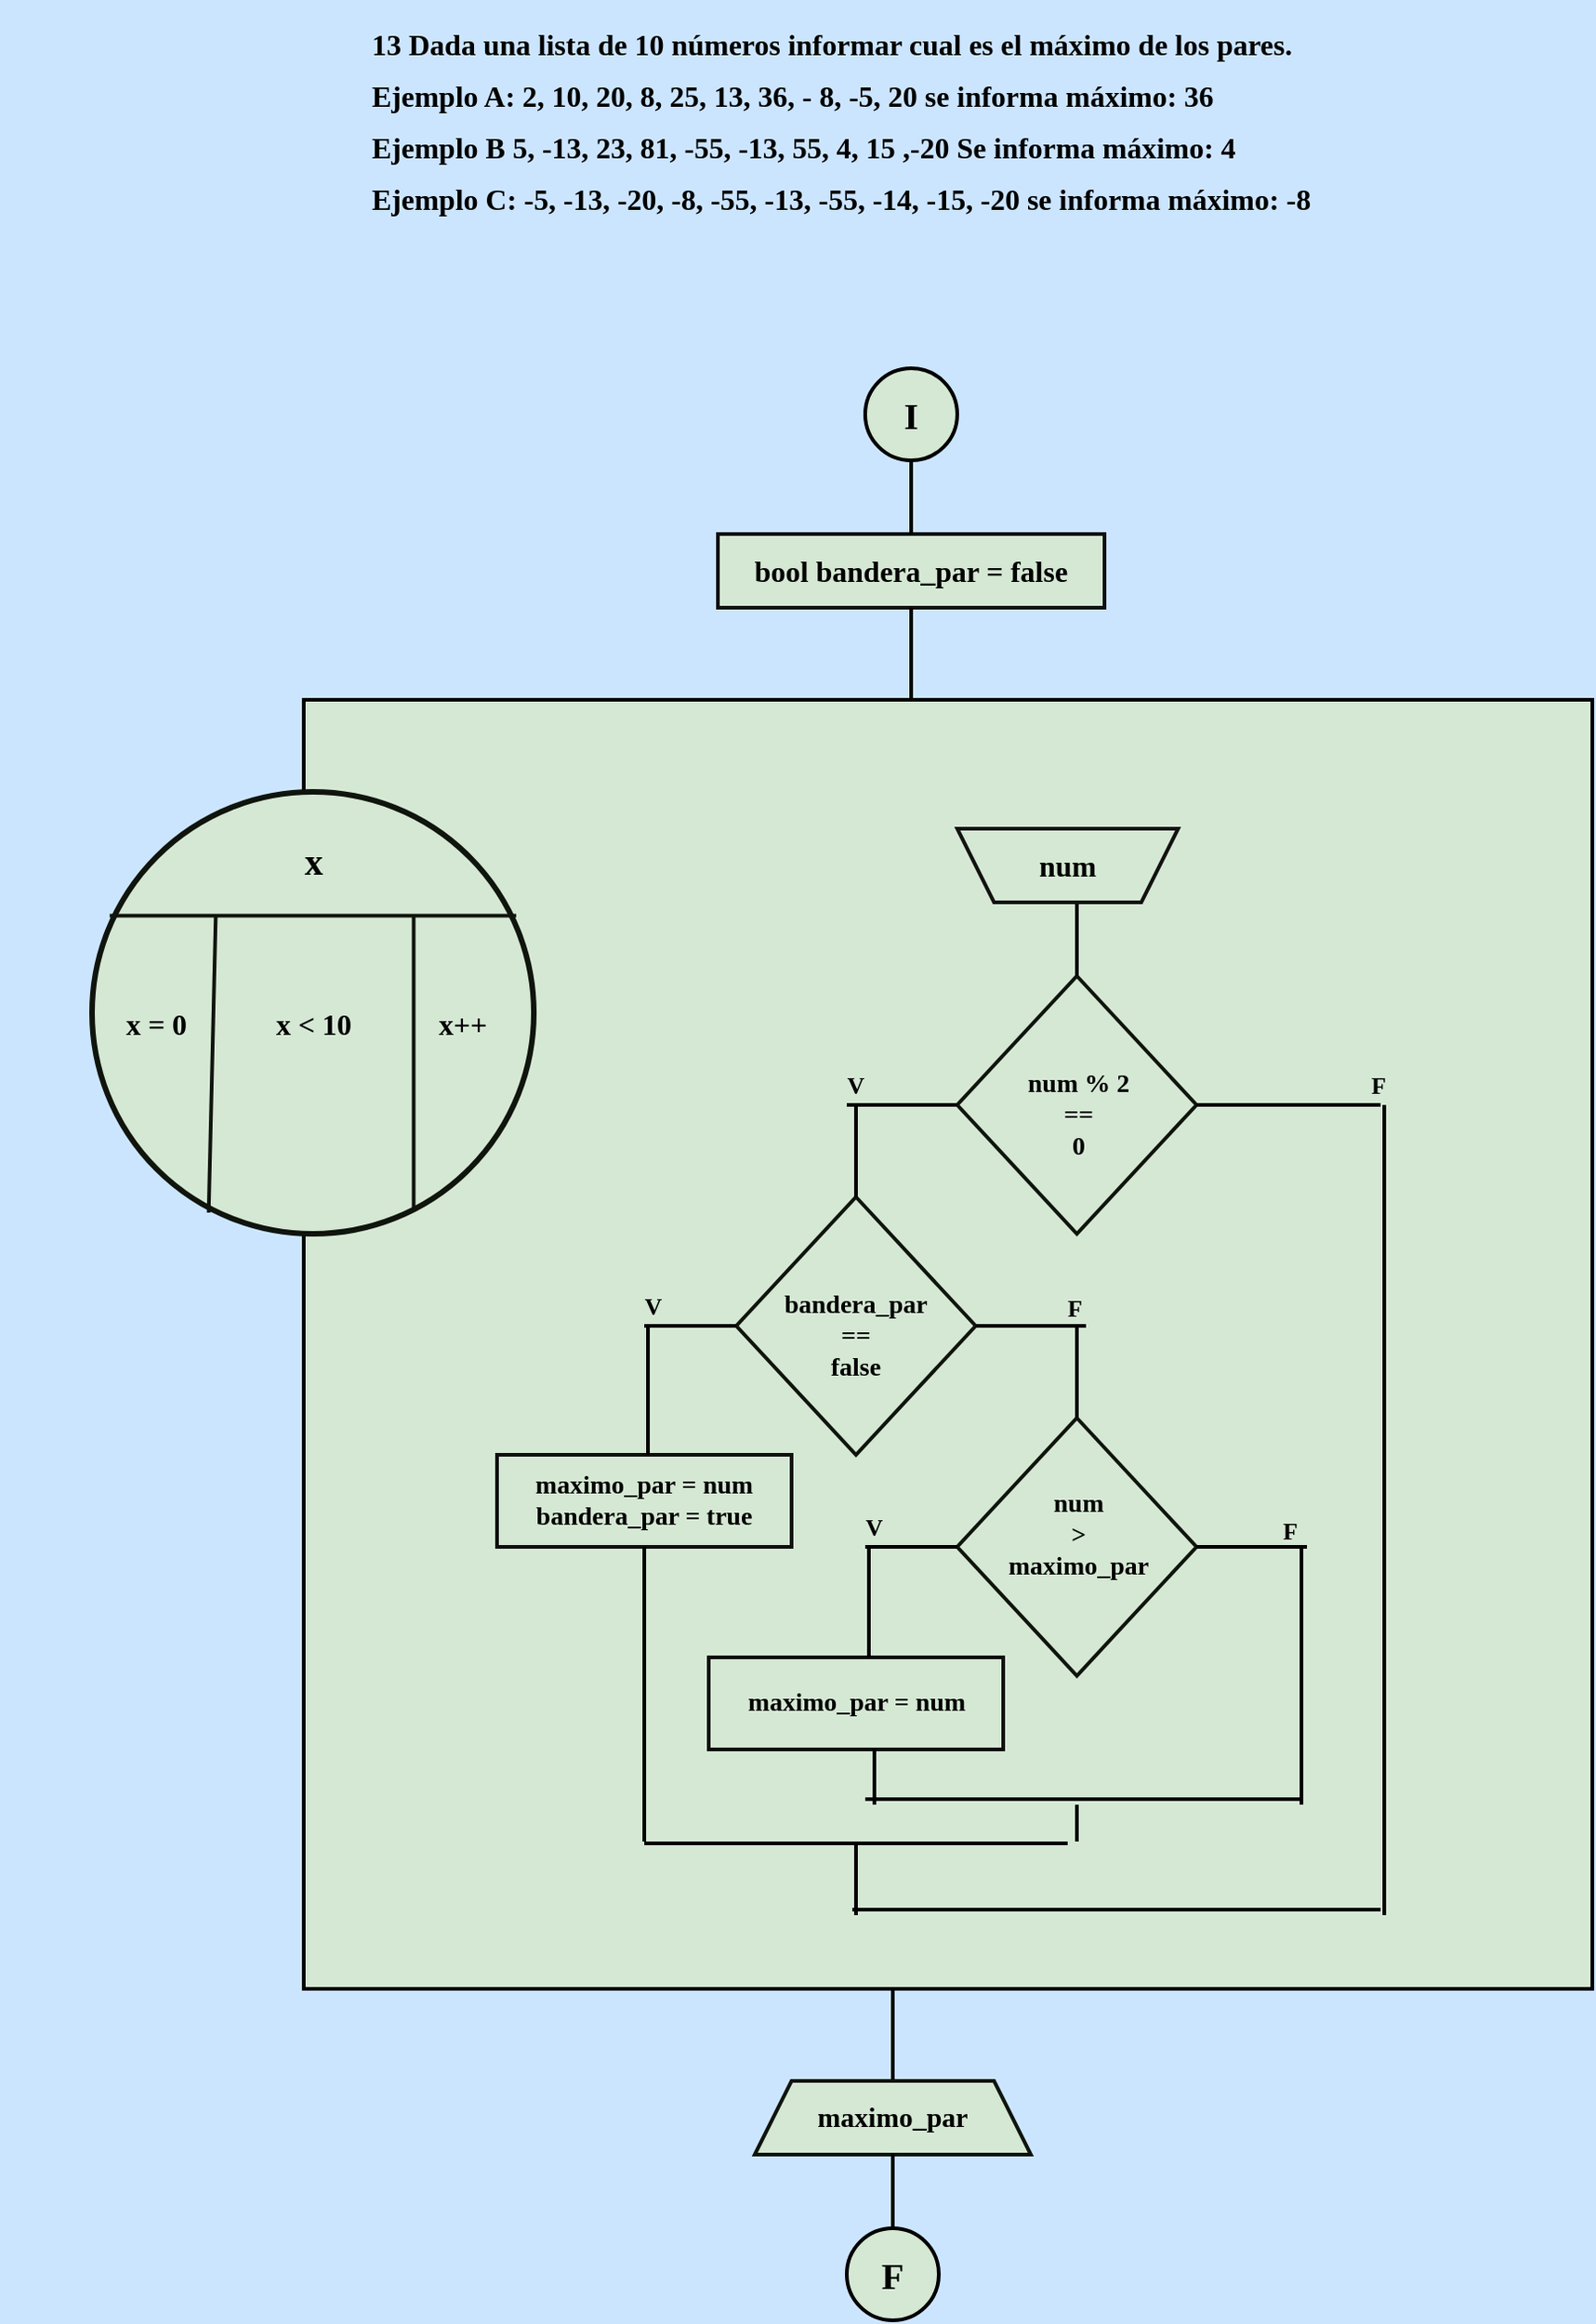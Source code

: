<mxfile version="24.1.0" type="device">
  <diagram name="Página-1" id="yWZtjddokVq010jwHbkZ">
    <mxGraphModel dx="2247" dy="830" grid="1" gridSize="10" guides="1" tooltips="1" connect="1" arrows="1" fold="1" page="1" pageScale="1" pageWidth="827" pageHeight="1169" background="#CCE5FF" math="0" shadow="0">
      <root>
        <mxCell id="0" />
        <mxCell id="1" parent="0" />
        <mxCell id="MBTDDo2H8t6Re1291r3L-1" value="&lt;p style=&quot;line-height: 100%;&quot;&gt;&lt;b style=&quot;font-size: 16px;&quot;&gt;&lt;font style=&quot;font-size: 16px;&quot; color=&quot;#000000&quot; face=&quot;Comic Sans MS&quot;&gt;13 Dada una lista de 10 números informar cual es el máximo de los pares. &lt;br&gt;&lt;br&gt;Ejemplo A: 2, 10, 20, 8, 25, 13, 36, - 8, -5, 20 se informa máximo: 36&lt;br&gt;&lt;br&gt;Ejemplo B 5, -13, 23, 81, -55, -13, 55, 4, 15 ,-20 Se informa máximo: 4&lt;br&gt;&lt;br&gt;Ejemplo C: -5, -13, -20, -8, -55, -13, -55, -14, -15, -20 se informa máximo: -8&lt;/font&gt;&lt;/b&gt;&lt;/p&gt;" style="text;whiteSpace=wrap;html=1;fontFamily=Architects Daughter;fontSource=https%3A%2F%2Ffonts.googleapis.com%2Fcss%3Ffamily%3DArchitects%2BDaughter;" vertex="1" parent="1">
          <mxGeometry x="80" width="630" height="150" as="geometry" />
        </mxCell>
        <mxCell id="MBTDDo2H8t6Re1291r3L-63" value="" style="group;aspect=fixed;" vertex="1" connectable="0" parent="1">
          <mxGeometry x="-120" y="200" width="865" height="1060" as="geometry" />
        </mxCell>
        <mxCell id="MBTDDo2H8t6Re1291r3L-19" value="" style="group;aspect=fixed;" vertex="1" connectable="0" parent="MBTDDo2H8t6Re1291r3L-63">
          <mxGeometry y="180" width="865" height="700" as="geometry" />
        </mxCell>
        <mxCell id="MBTDDo2H8t6Re1291r3L-20" value="" style="whiteSpace=wrap;html=1;aspect=fixed;rounded=0;labelBackgroundColor=none;strokeColor=#000000;strokeWidth=2;align=center;verticalAlign=middle;fontFamily=Helvetica;fontSize=12;fontColor=default;fillColor=#d5e8d4;" vertex="1" parent="MBTDDo2H8t6Re1291r3L-19">
          <mxGeometry x="165" width="700" height="700" as="geometry" />
        </mxCell>
        <mxCell id="MBTDDo2H8t6Re1291r3L-38" value="" style="group;aspect=fixed;" vertex="1" connectable="0" parent="MBTDDo2H8t6Re1291r3L-19">
          <mxGeometry x="520" y="150" width="130" height="140" as="geometry" />
        </mxCell>
        <mxCell id="MBTDDo2H8t6Re1291r3L-34" value="" style="rhombus;whiteSpace=wrap;html=1;rounded=0;labelBackgroundColor=none;strokeColor=#0F140C;strokeWidth=2;align=center;verticalAlign=middle;fontFamily=Helvetica;fontSize=12;fontColor=default;fillColor=#d5e8d4;" vertex="1" parent="MBTDDo2H8t6Re1291r3L-38">
          <mxGeometry width="130" height="140" as="geometry" />
        </mxCell>
        <mxCell id="MBTDDo2H8t6Re1291r3L-35" value="&lt;b&gt;&lt;font color=&quot;#000000&quot; style=&quot;font-size: 14px;&quot; face=&quot;Comic Sans MS&quot;&gt;num % 2&lt;/font&gt;&lt;/b&gt;&lt;div&gt;&lt;b&gt;&lt;font color=&quot;#000000&quot; style=&quot;font-size: 14px;&quot; face=&quot;Comic Sans MS&quot;&gt;==&lt;/font&gt;&lt;/b&gt;&lt;/div&gt;&lt;div&gt;&lt;b&gt;&lt;font color=&quot;#000000&quot; style=&quot;font-size: 14px;&quot; face=&quot;Comic Sans MS&quot;&gt;0&lt;/font&gt;&lt;/b&gt;&lt;/div&gt;" style="text;strokeColor=none;align=center;fillColor=none;html=1;verticalAlign=middle;whiteSpace=wrap;rounded=0;fontFamily=Architects Daughter;fontSource=https%3A%2F%2Ffonts.googleapis.com%2Fcss%3Ffamily%3DArchitects%2BDaughter;" vertex="1" parent="MBTDDo2H8t6Re1291r3L-38">
          <mxGeometry x="21" y="46" width="90" height="60" as="geometry" />
        </mxCell>
        <mxCell id="MBTDDo2H8t6Re1291r3L-43" value="" style="group;aspect=fixed;" vertex="1" connectable="0" parent="MBTDDo2H8t6Re1291r3L-19">
          <mxGeometry x="400" y="270" width="130" height="140" as="geometry" />
        </mxCell>
        <mxCell id="MBTDDo2H8t6Re1291r3L-37" value="" style="rhombus;whiteSpace=wrap;html=1;rounded=0;labelBackgroundColor=none;strokeColor=#0F140C;strokeWidth=2;align=center;verticalAlign=middle;fontFamily=Helvetica;fontSize=12;fontColor=default;fillColor=#d5e8d4;container=0;" vertex="1" parent="MBTDDo2H8t6Re1291r3L-43">
          <mxGeometry width="130" height="140" as="geometry" />
        </mxCell>
        <mxCell id="MBTDDo2H8t6Re1291r3L-40" value="&lt;font face=&quot;Comic Sans MS&quot; color=&quot;#000000&quot;&gt;&lt;span style=&quot;font-size: 14px;&quot;&gt;&lt;b&gt;&amp;nbsp;bandera_par&amp;nbsp;&lt;/b&gt;&lt;/span&gt;&lt;/font&gt;&lt;div&gt;&lt;font face=&quot;Comic Sans MS&quot; color=&quot;#000000&quot;&gt;&lt;span style=&quot;font-size: 14px;&quot;&gt;&lt;b&gt;==&lt;/b&gt;&lt;/span&gt;&lt;/font&gt;&lt;/div&gt;&lt;div&gt;&lt;b style=&quot;font-size: 14px; color: rgb(0, 0, 0); font-family: &amp;quot;Comic Sans MS&amp;quot;; background-color: initial;&quot;&gt;false&lt;/b&gt;&lt;/div&gt;" style="text;strokeColor=none;align=center;fillColor=none;html=1;verticalAlign=middle;whiteSpace=wrap;rounded=0;fontFamily=Architects Daughter;fontSource=https://fonts.googleapis.com/css?family=Architects+Daughter;container=0;" vertex="1" parent="MBTDDo2H8t6Re1291r3L-43">
          <mxGeometry x="21" y="46" width="88" height="60" as="geometry" />
        </mxCell>
        <mxCell id="MBTDDo2H8t6Re1291r3L-44" value="" style="group;aspect=fixed;" vertex="1" connectable="0" parent="MBTDDo2H8t6Re1291r3L-19">
          <mxGeometry x="520" y="390" width="130" height="140" as="geometry" />
        </mxCell>
        <mxCell id="MBTDDo2H8t6Re1291r3L-39" value="" style="rhombus;whiteSpace=wrap;html=1;rounded=0;labelBackgroundColor=none;strokeColor=#0F140C;strokeWidth=2;align=center;verticalAlign=middle;fontFamily=Helvetica;fontSize=12;fontColor=default;fillColor=#d5e8d4;" vertex="1" parent="MBTDDo2H8t6Re1291r3L-44">
          <mxGeometry width="130" height="140" as="geometry" />
        </mxCell>
        <mxCell id="MBTDDo2H8t6Re1291r3L-41" value="&lt;font face=&quot;Comic Sans MS&quot; color=&quot;#000000&quot;&gt;&lt;span style=&quot;font-size: 14px;&quot;&gt;&lt;b&gt;num&lt;/b&gt;&lt;/span&gt;&lt;/font&gt;&lt;div&gt;&lt;font face=&quot;Comic Sans MS&quot; color=&quot;#000000&quot;&gt;&lt;span style=&quot;font-size: 14px;&quot;&gt;&lt;b&gt;&amp;gt;&lt;/b&gt;&lt;/span&gt;&lt;/font&gt;&lt;/div&gt;&lt;div&gt;&lt;font face=&quot;Comic Sans MS&quot; color=&quot;#000000&quot;&gt;&lt;span style=&quot;font-size: 14px;&quot;&gt;&lt;b&gt;maximo_par&lt;/b&gt;&lt;/span&gt;&lt;/font&gt;&lt;/div&gt;" style="text;strokeColor=none;align=center;fillColor=none;html=1;verticalAlign=middle;whiteSpace=wrap;rounded=0;fontFamily=Architects Daughter;fontSource=https://fonts.googleapis.com/css?family=Architects+Daughter;" vertex="1" parent="MBTDDo2H8t6Re1291r3L-44">
          <mxGeometry x="22" y="34" width="88" height="60" as="geometry" />
        </mxCell>
        <mxCell id="MBTDDo2H8t6Re1291r3L-56" value="" style="group;aspect=fixed;" vertex="1" connectable="0" parent="MBTDDo2H8t6Re1291r3L-19">
          <mxGeometry x="270" y="410" width="160" height="50" as="geometry" />
        </mxCell>
        <mxCell id="MBTDDo2H8t6Re1291r3L-47" value="" style="rounded=0;whiteSpace=wrap;html=1;labelBackgroundColor=none;strokeColor=#0f100e;strokeWidth=2;align=center;verticalAlign=middle;fontFamily=Helvetica;fontSize=12;fontColor=default;fillColor=#d5e8d4;" vertex="1" parent="MBTDDo2H8t6Re1291r3L-56">
          <mxGeometry width="160" height="50" as="geometry" />
        </mxCell>
        <mxCell id="MBTDDo2H8t6Re1291r3L-50" value="&lt;b style=&quot;font-size: 14px;&quot;&gt;&lt;font color=&quot;#000000&quot; style=&quot;font-size: 14px;&quot; face=&quot;Comic Sans MS&quot;&gt;maximo_par = num&lt;/font&gt;&lt;/b&gt;&lt;div style=&quot;font-size: 14px;&quot;&gt;&lt;b&gt;&lt;font color=&quot;#000000&quot; style=&quot;font-size: 14px;&quot; face=&quot;Comic Sans MS&quot;&gt;bandera_par = true&lt;/font&gt;&lt;/b&gt;&lt;/div&gt;" style="text;strokeColor=none;align=center;fillColor=none;html=1;verticalAlign=middle;whiteSpace=wrap;rounded=0;fontFamily=Architects Daughter;fontSource=https://fonts.googleapis.com/css?family=Architects+Daughter;" vertex="1" parent="MBTDDo2H8t6Re1291r3L-56">
          <mxGeometry x="10" y="5" width="140" height="40" as="geometry" />
        </mxCell>
        <mxCell id="MBTDDo2H8t6Re1291r3L-55" value="" style="group;aspect=fixed;" vertex="1" connectable="0" parent="MBTDDo2H8t6Re1291r3L-19">
          <mxGeometry x="385" y="520" width="160" height="50" as="geometry" />
        </mxCell>
        <mxCell id="MBTDDo2H8t6Re1291r3L-53" value="" style="rounded=0;whiteSpace=wrap;html=1;labelBackgroundColor=none;strokeColor=#0f100e;strokeWidth=2;align=center;verticalAlign=middle;fontFamily=Helvetica;fontSize=12;fontColor=default;fillColor=#d5e8d4;" vertex="1" parent="MBTDDo2H8t6Re1291r3L-55">
          <mxGeometry width="160" height="50" as="geometry" />
        </mxCell>
        <mxCell id="MBTDDo2H8t6Re1291r3L-54" value="&lt;b&gt;&lt;font color=&quot;#000000&quot; style=&quot;font-size: 14px;&quot; face=&quot;Comic Sans MS&quot;&gt;maximo_par = num&lt;/font&gt;&lt;/b&gt;" style="text;strokeColor=none;align=center;fillColor=none;html=1;verticalAlign=middle;whiteSpace=wrap;rounded=0;fontFamily=Architects Daughter;fontSource=https://fonts.googleapis.com/css?family=Architects+Daughter;" vertex="1" parent="MBTDDo2H8t6Re1291r3L-55">
          <mxGeometry x="12.5" y="15" width="135" height="20" as="geometry" />
        </mxCell>
        <mxCell id="MBTDDo2H8t6Re1291r3L-65" value="" style="line;strokeWidth=2;direction=south;html=1;hachureGap=4;fontFamily=Architects Daughter;fontSource=https://fonts.googleapis.com/css?family=Architects+Daughter;strokeColor=#000000;" vertex="1" parent="MBTDDo2H8t6Re1291r3L-19">
          <mxGeometry x="580" y="110" width="10" height="40" as="geometry" />
        </mxCell>
        <mxCell id="MBTDDo2H8t6Re1291r3L-79" value="" style="line;strokeWidth=2;html=1;perimeter=backbonePerimeter;points=[];outlineConnect=0;hachureGap=4;fontFamily=Architects Daughter;fontSource=https://fonts.googleapis.com/css?family=Architects+Daughter;strokeColor=#000000;" vertex="1" parent="MBTDDo2H8t6Re1291r3L-19">
          <mxGeometry x="460" y="215" width="60" height="10" as="geometry" />
        </mxCell>
        <mxCell id="MBTDDo2H8t6Re1291r3L-78" value="" style="line;strokeWidth=2;html=1;perimeter=backbonePerimeter;points=[];outlineConnect=0;hachureGap=4;fontFamily=Architects Daughter;fontSource=https://fonts.googleapis.com/css?family=Architects+Daughter;strokeColor=#000000;" vertex="1" parent="MBTDDo2H8t6Re1291r3L-19">
          <mxGeometry x="650" y="215" width="100" height="10" as="geometry" />
        </mxCell>
        <mxCell id="MBTDDo2H8t6Re1291r3L-64" value="" style="line;strokeWidth=2;direction=south;html=1;hachureGap=4;fontFamily=Architects Daughter;fontSource=https://fonts.googleapis.com/css?family=Architects+Daughter;strokeColor=#000000;" vertex="1" parent="MBTDDo2H8t6Re1291r3L-19">
          <mxGeometry x="460" y="220" width="10" height="50" as="geometry" />
        </mxCell>
        <mxCell id="MBTDDo2H8t6Re1291r3L-81" value="" style="line;strokeWidth=2;html=1;perimeter=backbonePerimeter;points=[];outlineConnect=0;hachureGap=4;fontFamily=Architects Daughter;fontSource=https://fonts.googleapis.com/css?family=Architects+Daughter;strokeColor=#000000;" vertex="1" parent="MBTDDo2H8t6Re1291r3L-19">
          <mxGeometry x="350" y="335" width="50" height="10" as="geometry" />
        </mxCell>
        <mxCell id="MBTDDo2H8t6Re1291r3L-68" value="" style="line;strokeWidth=2;direction=south;html=1;hachureGap=4;fontFamily=Architects Daughter;fontSource=https://fonts.googleapis.com/css?family=Architects+Daughter;strokeColor=#000000;" vertex="1" parent="MBTDDo2H8t6Re1291r3L-19">
          <mxGeometry x="345" y="460" width="10" height="160" as="geometry" />
        </mxCell>
        <mxCell id="MBTDDo2H8t6Re1291r3L-80" value="" style="line;strokeWidth=2;html=1;perimeter=backbonePerimeter;points=[];outlineConnect=0;hachureGap=4;fontFamily=Architects Daughter;fontSource=https://fonts.googleapis.com/css?family=Architects+Daughter;strokeColor=#000000;" vertex="1" parent="MBTDDo2H8t6Re1291r3L-19">
          <mxGeometry x="530" y="335" width="60" height="10" as="geometry" />
        </mxCell>
        <mxCell id="MBTDDo2H8t6Re1291r3L-73" value="" style="line;strokeWidth=2;direction=south;html=1;hachureGap=4;fontFamily=Architects Daughter;fontSource=https://fonts.googleapis.com/css?family=Architects+Daughter;strokeColor=#000000;" vertex="1" parent="MBTDDo2H8t6Re1291r3L-19">
          <mxGeometry x="580" y="340" width="10" height="50" as="geometry" />
        </mxCell>
        <mxCell id="MBTDDo2H8t6Re1291r3L-77" value="" style="line;strokeWidth=2;html=1;perimeter=backbonePerimeter;points=[];outlineConnect=0;hachureGap=4;fontFamily=Architects Daughter;fontSource=https://fonts.googleapis.com/css?family=Architects+Daughter;strokeColor=#000000;" vertex="1" parent="MBTDDo2H8t6Re1291r3L-19">
          <mxGeometry x="470" y="455" width="50" height="10" as="geometry" />
        </mxCell>
        <mxCell id="MBTDDo2H8t6Re1291r3L-76" value="" style="line;strokeWidth=2;html=1;perimeter=backbonePerimeter;points=[];outlineConnect=0;hachureGap=4;fontFamily=Architects Daughter;fontSource=https://fonts.googleapis.com/css?family=Architects+Daughter;strokeColor=#000000;" vertex="1" parent="MBTDDo2H8t6Re1291r3L-19">
          <mxGeometry x="650" y="455" width="60" height="10" as="geometry" />
        </mxCell>
        <mxCell id="MBTDDo2H8t6Re1291r3L-75" value="" style="line;strokeWidth=2;direction=south;html=1;hachureGap=4;fontFamily=Architects Daughter;fontSource=https://fonts.googleapis.com/css?family=Architects+Daughter;strokeColor=#000000;" vertex="1" parent="MBTDDo2H8t6Re1291r3L-19">
          <mxGeometry x="470" y="570" width="10" height="30" as="geometry" />
        </mxCell>
        <mxCell id="MBTDDo2H8t6Re1291r3L-74" value="" style="line;strokeWidth=2;direction=south;html=1;hachureGap=4;fontFamily=Architects Daughter;fontSource=https://fonts.googleapis.com/css?family=Architects+Daughter;strokeColor=#000000;" vertex="1" parent="MBTDDo2H8t6Re1291r3L-19">
          <mxGeometry x="747" y="220" width="10" height="440" as="geometry" />
        </mxCell>
        <mxCell id="MBTDDo2H8t6Re1291r3L-93" value="" style="group" vertex="1" connectable="0" parent="MBTDDo2H8t6Re1291r3L-19">
          <mxGeometry x="50" y="50" width="240" height="240" as="geometry" />
        </mxCell>
        <mxCell id="MBTDDo2H8t6Re1291r3L-22" value="" style="ellipse;whiteSpace=wrap;html=1;aspect=fixed;rounded=0;labelBackgroundColor=none;strokeColor=#0F140C;strokeWidth=3;align=center;verticalAlign=middle;fontFamily=Helvetica;fontSize=12;fontColor=default;fillColor=#d5e8d4;container=0;" vertex="1" parent="MBTDDo2H8t6Re1291r3L-93">
          <mxGeometry width="240" height="240" as="geometry" />
        </mxCell>
        <mxCell id="MBTDDo2H8t6Re1291r3L-23" value="" style="endArrow=none;html=1;rounded=0;strokeColor=#0F140C;fontFamily=Helvetica;fontSize=12;fontColor=default;fillColor=#B2C9AB;strokeWidth=2;" edge="1" parent="MBTDDo2H8t6Re1291r3L-93">
          <mxGeometry width="50" height="50" relative="1" as="geometry">
            <mxPoint x="230.4" y="67.2" as="sourcePoint" />
            <mxPoint x="9.6" y="67.2" as="targetPoint" />
          </mxGeometry>
        </mxCell>
        <mxCell id="MBTDDo2H8t6Re1291r3L-24" value="" style="endArrow=none;html=1;rounded=0;strokeColor=#0F140C;fontFamily=Helvetica;fontSize=12;fontColor=default;fillColor=#B2C9AB;exitX=0.264;exitY=0.952;exitDx=0;exitDy=0;exitPerimeter=0;strokeWidth=2;" edge="1" parent="MBTDDo2H8t6Re1291r3L-93" source="MBTDDo2H8t6Re1291r3L-22">
          <mxGeometry width="50" height="50" relative="1" as="geometry">
            <mxPoint x="57.6" y="144" as="sourcePoint" />
            <mxPoint x="67.2" y="67.2" as="targetPoint" />
          </mxGeometry>
        </mxCell>
        <mxCell id="MBTDDo2H8t6Re1291r3L-25" value="" style="endArrow=none;html=1;rounded=0;strokeColor=#0F140C;fontFamily=Helvetica;fontSize=12;fontColor=default;fillColor=#B2C9AB;exitX=0.728;exitY=0.948;exitDx=0;exitDy=0;exitPerimeter=0;strokeWidth=2;" edge="1" parent="MBTDDo2H8t6Re1291r3L-93" source="MBTDDo2H8t6Re1291r3L-22">
          <mxGeometry width="50" height="50" relative="1" as="geometry">
            <mxPoint x="144.0" y="163.2" as="sourcePoint" />
            <mxPoint x="174.72" y="67.2" as="targetPoint" />
          </mxGeometry>
        </mxCell>
        <mxCell id="MBTDDo2H8t6Re1291r3L-26" value="&lt;font color=&quot;#000000&quot; size=&quot;1&quot; face=&quot;Comic Sans MS&quot;&gt;&lt;b style=&quot;font-size: 20px;&quot;&gt;x&lt;/b&gt;&lt;/font&gt;" style="text;strokeColor=none;align=center;fillColor=none;html=1;verticalAlign=middle;whiteSpace=wrap;rounded=0;fontFamily=Architects Daughter;fontSource=https://fonts.googleapis.com/css?family=Architects+Daughter;container=0;" vertex="1" parent="MBTDDo2H8t6Re1291r3L-93">
          <mxGeometry x="91.717" y="24.646" width="56.566" height="24.242" as="geometry" />
        </mxCell>
        <mxCell id="MBTDDo2H8t6Re1291r3L-28" value="&lt;font color=&quot;#000000&quot; size=&quot;1&quot; face=&quot;Comic Sans MS&quot;&gt;&lt;b style=&quot;font-size: 16px;&quot;&gt;x &amp;lt; 10&lt;/b&gt;&lt;/font&gt;" style="text;strokeColor=none;align=center;fillColor=none;html=1;verticalAlign=middle;whiteSpace=wrap;rounded=0;fontFamily=Architects Daughter;fontSource=https://fonts.googleapis.com/css?family=Architects+Daughter;container=0;" vertex="1" parent="MBTDDo2H8t6Re1291r3L-93">
          <mxGeometry x="91.717" y="113.535" width="56.566" height="24.242" as="geometry" />
        </mxCell>
        <mxCell id="MBTDDo2H8t6Re1291r3L-29" value="&lt;font color=&quot;#000000&quot; size=&quot;1&quot; face=&quot;Comic Sans MS&quot;&gt;&lt;b style=&quot;font-size: 16px;&quot;&gt;x++&lt;/b&gt;&lt;/font&gt;" style="text;strokeColor=none;align=center;fillColor=none;html=1;verticalAlign=middle;whiteSpace=wrap;rounded=0;fontFamily=Architects Daughter;fontSource=https://fonts.googleapis.com/css?family=Architects+Daughter;container=0;" vertex="1" parent="MBTDDo2H8t6Re1291r3L-93">
          <mxGeometry x="172.525" y="113.535" width="56.566" height="24.242" as="geometry" />
        </mxCell>
        <mxCell id="MBTDDo2H8t6Re1291r3L-61" value="&lt;font color=&quot;#000000&quot; size=&quot;1&quot; face=&quot;Comic Sans MS&quot;&gt;&lt;b style=&quot;font-size: 16px;&quot;&gt;x = 0&lt;/b&gt;&lt;/font&gt;" style="text;strokeColor=none;align=center;fillColor=none;html=1;verticalAlign=middle;whiteSpace=wrap;rounded=0;fontFamily=Architects Daughter;fontSource=https://fonts.googleapis.com/css?family=Architects+Daughter;container=0;" vertex="1" parent="MBTDDo2H8t6Re1291r3L-93">
          <mxGeometry x="10" y="110.54" width="50" height="30" as="geometry" />
        </mxCell>
        <mxCell id="MBTDDo2H8t6Re1291r3L-70" value="" style="line;strokeWidth=2;direction=south;html=1;hachureGap=4;fontFamily=Architects Daughter;fontSource=https://fonts.googleapis.com/css?family=Architects+Daughter;strokeColor=#000000;" vertex="1" parent="MBTDDo2H8t6Re1291r3L-19">
          <mxGeometry x="580" y="600" width="10" height="20" as="geometry" />
        </mxCell>
        <mxCell id="MBTDDo2H8t6Re1291r3L-85" value="" style="line;strokeWidth=2;html=1;perimeter=backbonePerimeter;points=[];outlineConnect=0;hachureGap=4;fontFamily=Architects Daughter;fontSource=https://fonts.googleapis.com/css?family=Architects+Daughter;strokeColor=#000000;" vertex="1" parent="MBTDDo2H8t6Re1291r3L-19">
          <mxGeometry x="350" y="616" width="230" height="10" as="geometry" />
        </mxCell>
        <mxCell id="MBTDDo2H8t6Re1291r3L-94" value="" style="line;strokeWidth=2;direction=south;html=1;hachureGap=4;fontFamily=Architects Daughter;fontSource=https://fonts.googleapis.com/css?family=Architects+Daughter;strokeColor=#000000;" vertex="1" parent="MBTDDo2H8t6Re1291r3L-19">
          <mxGeometry x="460" y="620" width="10" height="40" as="geometry" />
        </mxCell>
        <mxCell id="MBTDDo2H8t6Re1291r3L-105" value="&lt;font color=&quot;#000000&quot; size=&quot;1&quot; face=&quot;Comic Sans MS&quot;&gt;&lt;b style=&quot;font-size: 13px;&quot;&gt;V&lt;/b&gt;&lt;/font&gt;" style="text;strokeColor=none;align=center;fillColor=none;html=1;verticalAlign=middle;whiteSpace=wrap;rounded=0;fontFamily=Architects Daughter;fontSource=https://fonts.googleapis.com/css?family=Architects+Daughter;" vertex="1" parent="MBTDDo2H8t6Re1291r3L-19">
          <mxGeometry x="450" y="195" width="30" height="30" as="geometry" />
        </mxCell>
        <mxCell id="MBTDDo2H8t6Re1291r3L-106" value="&lt;font color=&quot;#000000&quot; size=&quot;1&quot; face=&quot;Comic Sans MS&quot;&gt;&lt;b style=&quot;font-size: 13px;&quot;&gt;F&lt;/b&gt;&lt;/font&gt;" style="text;strokeColor=none;align=center;fillColor=none;html=1;verticalAlign=middle;whiteSpace=wrap;rounded=0;fontFamily=Architects Daughter;fontSource=https://fonts.googleapis.com/css?family=Architects+Daughter;" vertex="1" parent="MBTDDo2H8t6Re1291r3L-19">
          <mxGeometry x="734" y="195" width="30" height="30" as="geometry" />
        </mxCell>
        <mxCell id="MBTDDo2H8t6Re1291r3L-103" value="&lt;font color=&quot;#000000&quot; size=&quot;1&quot; face=&quot;Comic Sans MS&quot;&gt;&lt;b style=&quot;font-size: 13px;&quot;&gt;V&lt;/b&gt;&lt;/font&gt;" style="text;strokeColor=none;align=center;fillColor=none;html=1;verticalAlign=middle;whiteSpace=wrap;rounded=0;fontFamily=Architects Daughter;fontSource=https://fonts.googleapis.com/css?family=Architects+Daughter;" vertex="1" parent="MBTDDo2H8t6Re1291r3L-19">
          <mxGeometry x="340" y="315" width="30" height="30" as="geometry" />
        </mxCell>
        <mxCell id="MBTDDo2H8t6Re1291r3L-102" value="&lt;font color=&quot;#000000&quot; size=&quot;1&quot; face=&quot;Comic Sans MS&quot;&gt;&lt;b style=&quot;font-size: 13px;&quot;&gt;V&lt;/b&gt;&lt;/font&gt;" style="text;strokeColor=none;align=center;fillColor=none;html=1;verticalAlign=middle;whiteSpace=wrap;rounded=0;fontFamily=Architects Daughter;fontSource=https%3A%2F%2Ffonts.googleapis.com%2Fcss%3Ffamily%3DArchitects%2BDaughter;" vertex="1" parent="MBTDDo2H8t6Re1291r3L-19">
          <mxGeometry x="460" y="435" width="30" height="30" as="geometry" />
        </mxCell>
        <mxCell id="MBTDDo2H8t6Re1291r3L-107" value="&lt;font color=&quot;#000000&quot; size=&quot;1&quot; face=&quot;Comic Sans MS&quot;&gt;&lt;b style=&quot;font-size: 13px;&quot;&gt;F&lt;/b&gt;&lt;/font&gt;" style="text;strokeColor=none;align=center;fillColor=none;html=1;verticalAlign=middle;whiteSpace=wrap;rounded=0;fontFamily=Architects Daughter;fontSource=https://fonts.googleapis.com/css?family=Architects+Daughter;" vertex="1" parent="MBTDDo2H8t6Re1291r3L-19">
          <mxGeometry x="686" y="437" width="30" height="30" as="geometry" />
        </mxCell>
        <mxCell id="MBTDDo2H8t6Re1291r3L-101" value="" style="group;aspect=fixed;" vertex="1" connectable="0" parent="MBTDDo2H8t6Re1291r3L-63">
          <mxGeometry x="390" width="250" height="1060" as="geometry" />
        </mxCell>
        <mxCell id="MBTDDo2H8t6Re1291r3L-6" value="" style="group;aspect=fixed;" vertex="1" connectable="0" parent="MBTDDo2H8t6Re1291r3L-101">
          <mxGeometry x="80" width="50" height="50" as="geometry" />
        </mxCell>
        <mxCell id="MBTDDo2H8t6Re1291r3L-2" value="" style="strokeWidth=2;html=1;shape=mxgraph.flowchart.start_2;whiteSpace=wrap;rounded=0;labelBackgroundColor=none;strokeColor=#000000;align=center;verticalAlign=middle;fontFamily=Helvetica;fontSize=12;fontColor=default;fillColor=#d5e8d4;" vertex="1" parent="MBTDDo2H8t6Re1291r3L-6">
          <mxGeometry width="50" height="50" as="geometry" />
        </mxCell>
        <mxCell id="MBTDDo2H8t6Re1291r3L-4" value="&lt;font color=&quot;#000000&quot; size=&quot;1&quot; face=&quot;Comic Sans MS&quot;&gt;&lt;b style=&quot;font-size: 20px;&quot;&gt;I&lt;/b&gt;&lt;/font&gt;" style="text;strokeColor=none;align=center;fillColor=none;html=1;verticalAlign=middle;whiteSpace=wrap;rounded=0;fontFamily=Architects Daughter;fontSource=https%3A%2F%2Ffonts.googleapis.com%2Fcss%3Ffamily%3DArchitects%2BDaughter;" vertex="1" parent="MBTDDo2H8t6Re1291r3L-6">
          <mxGeometry x="10" y="5" width="30" height="40" as="geometry" />
        </mxCell>
        <mxCell id="MBTDDo2H8t6Re1291r3L-18" value="" style="group;aspect=fixed;" vertex="1" connectable="0" parent="MBTDDo2H8t6Re1291r3L-101">
          <mxGeometry y="90" width="210" height="40" as="geometry" />
        </mxCell>
        <mxCell id="MBTDDo2H8t6Re1291r3L-15" value="" style="rounded=0;whiteSpace=wrap;html=1;labelBackgroundColor=none;strokeColor=#0f100e;strokeWidth=2;align=center;verticalAlign=middle;fontFamily=Helvetica;fontSize=12;fontColor=default;fillColor=#d5e8d4;container=0;" vertex="1" parent="MBTDDo2H8t6Re1291r3L-18">
          <mxGeometry width="210" height="40" as="geometry" />
        </mxCell>
        <mxCell id="MBTDDo2H8t6Re1291r3L-16" value="&lt;font color=&quot;#000000&quot; size=&quot;1&quot; face=&quot;Comic Sans MS&quot;&gt;&lt;b style=&quot;font-size: 16px;&quot;&gt;bool bandera_par = false&lt;/b&gt;&lt;/font&gt;" style="text;strokeColor=none;align=center;fillColor=none;html=1;verticalAlign=middle;whiteSpace=wrap;rounded=0;fontFamily=Architects Daughter;fontSource=https://fonts.googleapis.com/css?family=Architects+Daughter;container=0;" vertex="1" parent="MBTDDo2H8t6Re1291r3L-18">
          <mxGeometry x="5" y="5" width="200" height="30" as="geometry" />
        </mxCell>
        <mxCell id="MBTDDo2H8t6Re1291r3L-30" value="" style="group;aspect=fixed;" vertex="1" connectable="0" parent="MBTDDo2H8t6Re1291r3L-101">
          <mxGeometry x="130" y="250" width="120" height="40" as="geometry" />
        </mxCell>
        <mxCell id="MBTDDo2H8t6Re1291r3L-31" value="" style="shape=trapezoid;perimeter=trapezoidPerimeter;whiteSpace=wrap;html=1;fixedSize=1;rounded=0;labelBackgroundColor=none;strokeColor=#121211;strokeWidth=2;align=center;verticalAlign=middle;fontFamily=Helvetica;fontSize=12;fontColor=default;fillColor=#d5e8d4;direction=west;container=0;" vertex="1" parent="MBTDDo2H8t6Re1291r3L-30">
          <mxGeometry width="120" height="40" as="geometry">
            <mxRectangle x="-1020" y="-650" width="50" height="40" as="alternateBounds" />
          </mxGeometry>
        </mxCell>
        <mxCell id="MBTDDo2H8t6Re1291r3L-32" value="&lt;font color=&quot;#000000&quot; size=&quot;1&quot; face=&quot;Comic Sans MS&quot;&gt;&lt;b style=&quot;font-size: 16px;&quot;&gt;num&lt;/b&gt;&lt;/font&gt;" style="text;strokeColor=none;align=center;fillColor=none;html=1;verticalAlign=middle;whiteSpace=wrap;rounded=0;fontFamily=Architects Daughter;fontSource=https://fonts.googleapis.com/css?family=Architects+Daughter;container=0;" vertex="1" parent="MBTDDo2H8t6Re1291r3L-30">
          <mxGeometry x="25" y="5" width="70" height="30" as="geometry" />
        </mxCell>
        <mxCell id="MBTDDo2H8t6Re1291r3L-67" value="" style="line;strokeWidth=2;direction=south;html=1;hachureGap=4;fontFamily=Architects Daughter;fontSource=https://fonts.googleapis.com/css?family=Architects+Daughter;strokeColor=#000000;" vertex="1" parent="MBTDDo2H8t6Re1291r3L-101">
          <mxGeometry x="100" y="50" width="10" height="40" as="geometry" />
        </mxCell>
        <mxCell id="MBTDDo2H8t6Re1291r3L-66" value="" style="line;strokeWidth=2;direction=south;html=1;hachureGap=4;fontFamily=Architects Daughter;fontSource=https://fonts.googleapis.com/css?family=Architects+Daughter;strokeColor=#000000;" vertex="1" parent="MBTDDo2H8t6Re1291r3L-101">
          <mxGeometry x="100" y="130" width="10" height="50" as="geometry" />
        </mxCell>
        <mxCell id="MBTDDo2H8t6Re1291r3L-95" value="" style="line;strokeWidth=2;direction=south;html=1;hachureGap=4;fontFamily=Architects Daughter;fontSource=https://fonts.googleapis.com/css?family=Architects+Daughter;strokeColor=#000000;" vertex="1" parent="MBTDDo2H8t6Re1291r3L-101">
          <mxGeometry x="90" y="880" width="10" height="50" as="geometry" />
        </mxCell>
        <mxCell id="MBTDDo2H8t6Re1291r3L-59" value="" style="group;aspect=fixed;" vertex="1" connectable="0" parent="MBTDDo2H8t6Re1291r3L-101">
          <mxGeometry x="20" y="930" width="150" height="40" as="geometry" />
        </mxCell>
        <mxCell id="MBTDDo2H8t6Re1291r3L-57" value="" style="shape=trapezoid;perimeter=trapezoidPerimeter;whiteSpace=wrap;html=1;fixedSize=1;rounded=0;labelBackgroundColor=none;strokeColor=#0F140C;strokeWidth=2;align=center;verticalAlign=middle;fontFamily=Helvetica;fontSize=12;fontColor=default;fillColor=#d5e8d4;" vertex="1" parent="MBTDDo2H8t6Re1291r3L-59">
          <mxGeometry width="150" height="40" as="geometry" />
        </mxCell>
        <mxCell id="MBTDDo2H8t6Re1291r3L-58" value="&lt;b&gt;&lt;font color=&quot;#000000&quot; style=&quot;font-size: 15px;&quot; face=&quot;Comic Sans MS&quot;&gt;maximo_par&lt;/font&gt;&lt;/b&gt;" style="text;strokeColor=none;align=center;fillColor=none;html=1;verticalAlign=middle;whiteSpace=wrap;rounded=0;fontFamily=Architects Daughter;fontSource=https%3A%2F%2Ffonts.googleapis.com%2Fcss%3Ffamily%3DArchitects%2BDaughter;" vertex="1" parent="MBTDDo2H8t6Re1291r3L-59">
          <mxGeometry x="20" y="10" width="110" height="20" as="geometry" />
        </mxCell>
        <mxCell id="MBTDDo2H8t6Re1291r3L-98" value="" style="group;aspect=fixed;" vertex="1" connectable="0" parent="MBTDDo2H8t6Re1291r3L-101">
          <mxGeometry x="70" y="1010" width="50" height="50" as="geometry" />
        </mxCell>
        <mxCell id="MBTDDo2H8t6Re1291r3L-99" value="" style="strokeWidth=2;html=1;shape=mxgraph.flowchart.start_2;whiteSpace=wrap;rounded=0;labelBackgroundColor=none;strokeColor=#000000;align=center;verticalAlign=middle;fontFamily=Helvetica;fontSize=12;fontColor=default;fillColor=#d5e8d4;aspect=fixed;container=0;" vertex="1" parent="MBTDDo2H8t6Re1291r3L-98">
          <mxGeometry width="50" height="50" as="geometry" />
        </mxCell>
        <mxCell id="MBTDDo2H8t6Re1291r3L-100" value="&lt;font color=&quot;#000000&quot; size=&quot;1&quot; face=&quot;Comic Sans MS&quot;&gt;&lt;b style=&quot;font-size: 20px;&quot;&gt;F&lt;/b&gt;&lt;/font&gt;" style="text;strokeColor=none;align=center;fillColor=none;html=1;verticalAlign=middle;whiteSpace=wrap;rounded=0;fontFamily=Architects Daughter;fontSource=https://fonts.googleapis.com/css?family=Architects+Daughter;aspect=fixed;container=0;" vertex="1" parent="MBTDDo2H8t6Re1291r3L-98">
          <mxGeometry x="10" y="5" width="30" height="40" as="geometry" />
        </mxCell>
        <mxCell id="MBTDDo2H8t6Re1291r3L-96" value="" style="line;strokeWidth=2;direction=south;html=1;hachureGap=4;fontFamily=Architects Daughter;fontSource=https://fonts.googleapis.com/css?family=Architects+Daughter;strokeColor=#000000;" vertex="1" parent="MBTDDo2H8t6Re1291r3L-101">
          <mxGeometry x="90" y="969" width="10" height="41" as="geometry" />
        </mxCell>
        <mxCell id="MBTDDo2H8t6Re1291r3L-104" value="&lt;font color=&quot;#000000&quot; size=&quot;1&quot; face=&quot;Comic Sans MS&quot;&gt;&lt;b style=&quot;font-size: 13px;&quot;&gt;F&lt;/b&gt;&lt;/font&gt;" style="text;strokeColor=none;align=center;fillColor=none;html=1;verticalAlign=middle;whiteSpace=wrap;rounded=0;fontFamily=Architects Daughter;fontSource=https://fonts.googleapis.com/css?family=Architects+Daughter;" vertex="1" parent="MBTDDo2H8t6Re1291r3L-101">
          <mxGeometry x="179" y="496" width="30" height="30" as="geometry" />
        </mxCell>
        <mxCell id="MBTDDo2H8t6Re1291r3L-69" value="" style="line;strokeWidth=2;direction=south;html=1;hachureGap=4;fontFamily=Architects Daughter;fontSource=https://fonts.googleapis.com/css?family=Architects+Daughter;strokeColor=#000000;" vertex="1" parent="1">
          <mxGeometry x="227" y="720" width="10" height="70" as="geometry" />
        </mxCell>
        <mxCell id="MBTDDo2H8t6Re1291r3L-71" value="" style="line;strokeWidth=2;direction=south;html=1;hachureGap=4;fontFamily=Architects Daughter;fontSource=https://fonts.googleapis.com/css?family=Architects+Daughter;strokeColor=#000000;" vertex="1" parent="1">
          <mxGeometry x="582" y="840" width="10" height="140" as="geometry" />
        </mxCell>
        <mxCell id="MBTDDo2H8t6Re1291r3L-72" value="" style="line;strokeWidth=2;direction=south;html=1;hachureGap=4;fontFamily=Architects Daughter;fontSource=https://fonts.googleapis.com/css?family=Architects+Daughter;strokeColor=#000000;" vertex="1" parent="1">
          <mxGeometry x="347" y="840" width="10" height="60" as="geometry" />
        </mxCell>
        <mxCell id="MBTDDo2H8t6Re1291r3L-82" value="" style="line;strokeWidth=2;html=1;perimeter=backbonePerimeter;points=[];outlineConnect=0;hachureGap=4;fontFamily=Architects Daughter;fontSource=https://fonts.googleapis.com/css?family=Architects+Daughter;strokeColor=#000000;" vertex="1" parent="1">
          <mxGeometry x="350" y="972" width="237" height="10" as="geometry" />
        </mxCell>
        <mxCell id="MBTDDo2H8t6Re1291r3L-91" value="" style="line;strokeWidth=2;html=1;perimeter=backbonePerimeter;points=[];outlineConnect=0;hachureGap=4;fontFamily=Architects Daughter;fontSource=https://fonts.googleapis.com/css?family=Architects+Daughter;strokeColor=#000000;" vertex="1" parent="1">
          <mxGeometry x="343" y="1032" width="287" height="10" as="geometry" />
        </mxCell>
      </root>
    </mxGraphModel>
  </diagram>
</mxfile>

